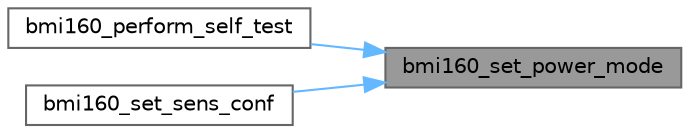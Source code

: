 digraph "bmi160_set_power_mode"
{
 // LATEX_PDF_SIZE
  bgcolor="transparent";
  edge [fontname=Helvetica,fontsize=10,labelfontname=Helvetica,labelfontsize=10];
  node [fontname=Helvetica,fontsize=10,shape=box,height=0.2,width=0.4];
  rankdir="RL";
  Node1 [id="Node000001",label="bmi160_set_power_mode",height=0.2,width=0.4,color="gray40", fillcolor="grey60", style="filled", fontcolor="black",tooltip="This API sets the power mode of the sensor."];
  Node1 -> Node2 [id="edge1_Node000001_Node000002",dir="back",color="steelblue1",style="solid",tooltip=" "];
  Node2 [id="Node000002",label="bmi160_perform_self_test",height=0.2,width=0.4,color="grey40", fillcolor="white", style="filled",URL="$bmi160_8c.html#a6f83dc85a8173886ffe58e381fd9e0b8",tooltip="This is used to perform self test of accel/gyro of the BMI160 sensor."];
  Node1 -> Node3 [id="edge2_Node000001_Node000003",dir="back",color="steelblue1",style="solid",tooltip=" "];
  Node3 [id="Node000003",label="bmi160_set_sens_conf",height=0.2,width=0.4,color="grey40", fillcolor="white", style="filled",URL="$bmi160_8c.html#ab098d2c7fda2965b1699ae13d2a8ffc8",tooltip="This API configures the power mode, range and bandwidth of sensor."];
}

